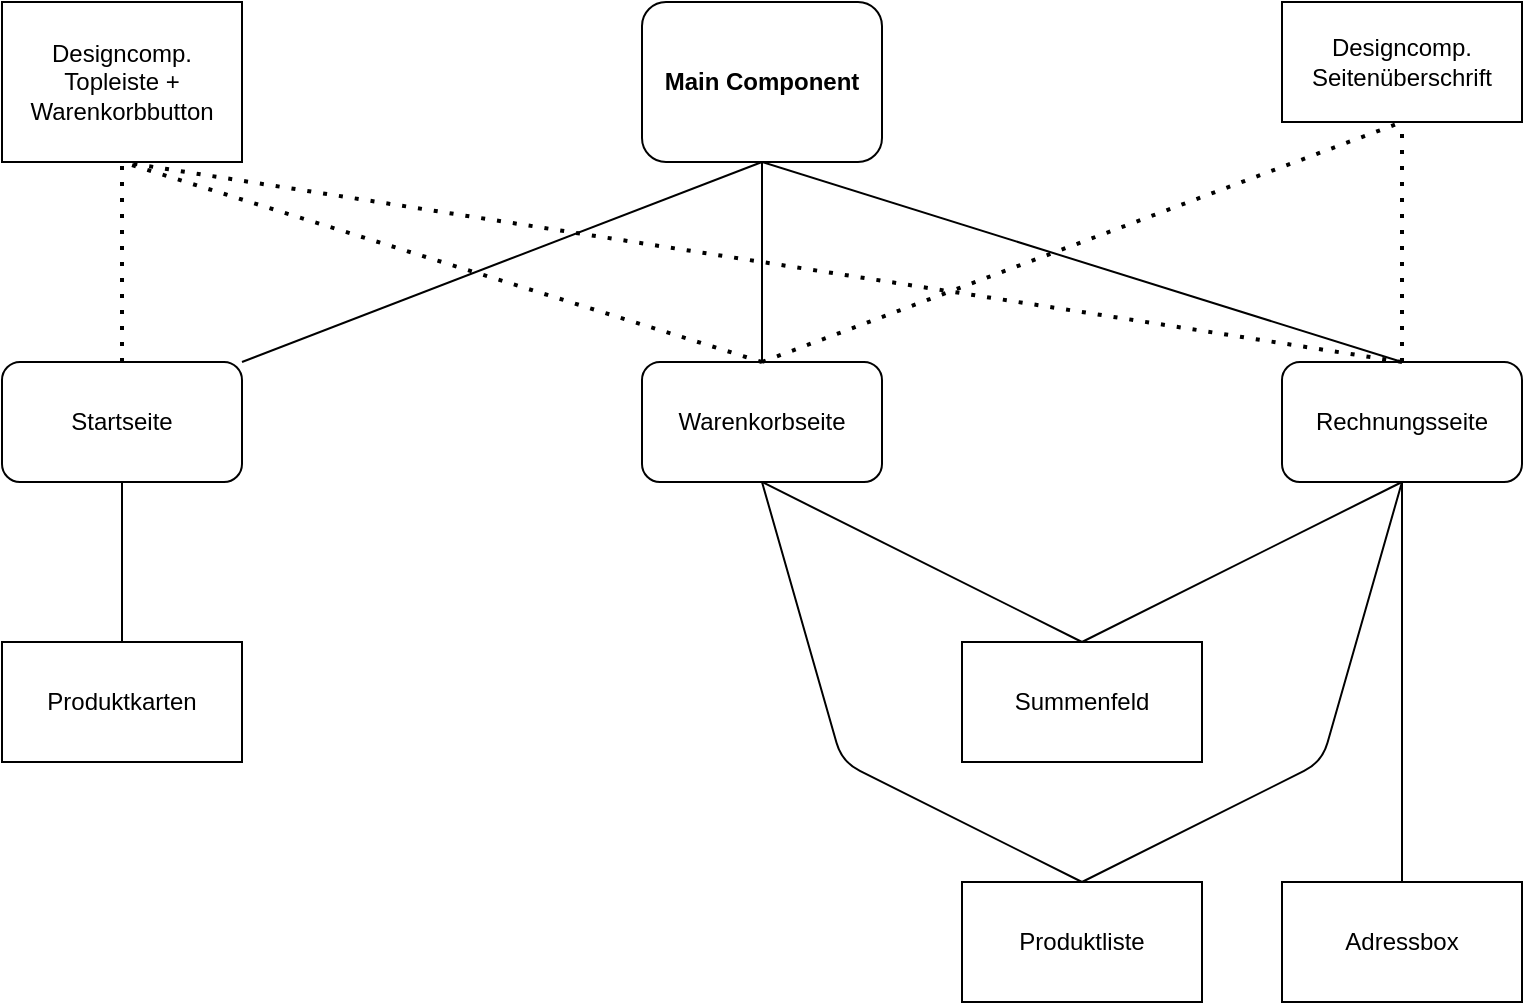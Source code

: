 <mxfile version="14.2.6" type="device"><diagram id="qxygWQzNK7F1f2LnFgDj" name="Page-1"><mxGraphModel dx="1422" dy="794" grid="1" gridSize="20" guides="1" tooltips="1" connect="1" arrows="0" fold="1" page="1" pageScale="1" pageWidth="850" pageHeight="1100" math="0" shadow="0"><root><mxCell id="0"/><mxCell id="1" parent="0"/><mxCell id="V1kJrgSAky5gIwgAGQUw-2" value="&lt;b&gt;Main Component&lt;/b&gt;" style="rounded=1;whiteSpace=wrap;html=1;" vertex="1" parent="1"><mxGeometry x="360" y="40" width="120" height="80" as="geometry"/></mxCell><mxCell id="V1kJrgSAky5gIwgAGQUw-3" value="Startseite" style="rounded=1;whiteSpace=wrap;html=1;" vertex="1" parent="1"><mxGeometry x="40" y="220" width="120" height="60" as="geometry"/></mxCell><mxCell id="V1kJrgSAky5gIwgAGQUw-4" value="Warenkorbseite" style="rounded=1;whiteSpace=wrap;html=1;" vertex="1" parent="1"><mxGeometry x="360" y="220" width="120" height="60" as="geometry"/></mxCell><mxCell id="V1kJrgSAky5gIwgAGQUw-5" value="Rechnungsseite" style="rounded=1;whiteSpace=wrap;html=1;" vertex="1" parent="1"><mxGeometry x="680" y="220" width="120" height="60" as="geometry"/></mxCell><mxCell id="V1kJrgSAky5gIwgAGQUw-7" value="Designcomp.&lt;br&gt;Topleiste + Warenkorbbutton" style="rounded=0;whiteSpace=wrap;html=1;" vertex="1" parent="1"><mxGeometry x="40" y="40" width="120" height="80" as="geometry"/></mxCell><mxCell id="V1kJrgSAky5gIwgAGQUw-16" value="" style="endArrow=none;html=1;entryX=0.5;entryY=1;entryDx=0;entryDy=0;exitX=1;exitY=0;exitDx=0;exitDy=0;" edge="1" parent="1" source="V1kJrgSAky5gIwgAGQUw-3" target="V1kJrgSAky5gIwgAGQUw-2"><mxGeometry width="50" height="50" relative="1" as="geometry"><mxPoint x="230" y="198" as="sourcePoint"/><mxPoint x="410" y="130" as="targetPoint"/></mxGeometry></mxCell><mxCell id="V1kJrgSAky5gIwgAGQUw-17" value="" style="endArrow=none;html=1;entryX=0.5;entryY=1;entryDx=0;entryDy=0;exitX=0.5;exitY=0;exitDx=0;exitDy=0;" edge="1" parent="1" source="V1kJrgSAky5gIwgAGQUw-4" target="V1kJrgSAky5gIwgAGQUw-2"><mxGeometry width="50" height="50" relative="1" as="geometry"><mxPoint x="400" y="430" as="sourcePoint"/><mxPoint x="450" y="380" as="targetPoint"/></mxGeometry></mxCell><mxCell id="V1kJrgSAky5gIwgAGQUw-18" value="" style="endArrow=none;html=1;entryX=0.5;entryY=1;entryDx=0;entryDy=0;exitX=0.5;exitY=0;exitDx=0;exitDy=0;" edge="1" parent="1" source="V1kJrgSAky5gIwgAGQUw-5" target="V1kJrgSAky5gIwgAGQUw-2"><mxGeometry width="50" height="50" relative="1" as="geometry"><mxPoint x="400" y="430" as="sourcePoint"/><mxPoint x="450" y="380" as="targetPoint"/></mxGeometry></mxCell><mxCell id="V1kJrgSAky5gIwgAGQUw-19" value="" style="endArrow=none;dashed=1;html=1;dashPattern=1 3;strokeWidth=2;entryX=0.5;entryY=1;entryDx=0;entryDy=0;" edge="1" parent="1" source="V1kJrgSAky5gIwgAGQUw-3" target="V1kJrgSAky5gIwgAGQUw-7"><mxGeometry width="50" height="50" relative="1" as="geometry"><mxPoint x="400" y="430" as="sourcePoint"/><mxPoint x="450" y="380" as="targetPoint"/></mxGeometry></mxCell><mxCell id="V1kJrgSAky5gIwgAGQUw-21" value="" style="endArrow=none;dashed=1;html=1;dashPattern=1 3;strokeWidth=2;exitX=0.5;exitY=0;exitDx=0;exitDy=0;entryX=0.5;entryY=1;entryDx=0;entryDy=0;" edge="1" parent="1" source="V1kJrgSAky5gIwgAGQUw-4" target="V1kJrgSAky5gIwgAGQUw-7"><mxGeometry width="50" height="50" relative="1" as="geometry"><mxPoint x="400" y="430" as="sourcePoint"/><mxPoint x="160" y="130" as="targetPoint"/></mxGeometry></mxCell><mxCell id="V1kJrgSAky5gIwgAGQUw-22" value="" style="endArrow=none;dashed=1;html=1;dashPattern=1 3;strokeWidth=2;entryX=0.5;entryY=1;entryDx=0;entryDy=0;exitX=0.5;exitY=0;exitDx=0;exitDy=0;" edge="1" parent="1" source="V1kJrgSAky5gIwgAGQUw-5" target="V1kJrgSAky5gIwgAGQUw-7"><mxGeometry width="50" height="50" relative="1" as="geometry"><mxPoint x="400" y="430" as="sourcePoint"/><mxPoint x="450" y="380" as="targetPoint"/></mxGeometry></mxCell><mxCell id="V1kJrgSAky5gIwgAGQUw-23" value="Produktkarten" style="rounded=0;whiteSpace=wrap;html=1;" vertex="1" parent="1"><mxGeometry x="40" y="360" width="120" height="60" as="geometry"/></mxCell><mxCell id="V1kJrgSAky5gIwgAGQUw-31" value="" style="endArrow=none;html=1;entryX=0.5;entryY=1;entryDx=0;entryDy=0;exitX=0.5;exitY=0;exitDx=0;exitDy=0;" edge="1" parent="1" source="V1kJrgSAky5gIwgAGQUw-33" target="V1kJrgSAky5gIwgAGQUw-4"><mxGeometry width="50" height="50" relative="1" as="geometry"><mxPoint x="319.04" y="354" as="sourcePoint"/><mxPoint x="450" y="370" as="targetPoint"/><Array as="points"><mxPoint x="460" y="420"/></Array></mxGeometry></mxCell><mxCell id="V1kJrgSAky5gIwgAGQUw-33" value="Produktliste" style="rounded=0;whiteSpace=wrap;html=1;" vertex="1" parent="1"><mxGeometry x="520" y="480" width="120" height="60" as="geometry"/></mxCell><mxCell id="V1kJrgSAky5gIwgAGQUw-36" value="" style="endArrow=none;html=1;entryX=0.5;entryY=1;entryDx=0;entryDy=0;" edge="1" parent="1" source="V1kJrgSAky5gIwgAGQUw-23" target="V1kJrgSAky5gIwgAGQUw-3"><mxGeometry width="50" height="50" relative="1" as="geometry"><mxPoint x="400" y="420" as="sourcePoint"/><mxPoint x="450" y="370" as="targetPoint"/></mxGeometry></mxCell><mxCell id="V1kJrgSAky5gIwgAGQUw-37" value="" style="endArrow=none;html=1;entryX=0.5;entryY=1;entryDx=0;entryDy=0;exitX=0.5;exitY=0;exitDx=0;exitDy=0;" edge="1" parent="1" source="V1kJrgSAky5gIwgAGQUw-38"><mxGeometry width="50" height="50" relative="1" as="geometry"><mxPoint x="639.04" y="354" as="sourcePoint"/><mxPoint x="740" y="280" as="targetPoint"/></mxGeometry></mxCell><mxCell id="V1kJrgSAky5gIwgAGQUw-38" value="Adressbox" style="rounded=0;whiteSpace=wrap;html=1;" vertex="1" parent="1"><mxGeometry x="680" y="480" width="120" height="60" as="geometry"/></mxCell><mxCell id="V1kJrgSAky5gIwgAGQUw-40" value="Designcomp.&lt;br&gt;Seitenüberschrift" style="rounded=0;whiteSpace=wrap;html=1;" vertex="1" parent="1"><mxGeometry x="680" y="40" width="120" height="60" as="geometry"/></mxCell><mxCell id="V1kJrgSAky5gIwgAGQUw-41" value="" style="endArrow=none;dashed=1;html=1;dashPattern=1 3;strokeWidth=2;entryX=0.5;entryY=1;entryDx=0;entryDy=0;exitX=0.5;exitY=0;exitDx=0;exitDy=0;" edge="1" parent="1" source="V1kJrgSAky5gIwgAGQUw-4" target="V1kJrgSAky5gIwgAGQUw-40"><mxGeometry width="50" height="50" relative="1" as="geometry"><mxPoint x="590" y="260" as="sourcePoint"/><mxPoint x="450" y="360" as="targetPoint"/></mxGeometry></mxCell><mxCell id="V1kJrgSAky5gIwgAGQUw-43" value="" style="endArrow=none;dashed=1;html=1;dashPattern=1 3;strokeWidth=2;entryX=0.5;entryY=1;entryDx=0;entryDy=0;exitX=0.5;exitY=0;exitDx=0;exitDy=0;" edge="1" parent="1" source="V1kJrgSAky5gIwgAGQUw-5" target="V1kJrgSAky5gIwgAGQUw-40"><mxGeometry width="50" height="50" relative="1" as="geometry"><mxPoint x="700" y="180" as="sourcePoint"/><mxPoint x="750" y="130" as="targetPoint"/></mxGeometry></mxCell><mxCell id="V1kJrgSAky5gIwgAGQUw-45" value="Summenfeld" style="rounded=0;whiteSpace=wrap;html=1;" vertex="1" parent="1"><mxGeometry x="520" y="360" width="120" height="60" as="geometry"/></mxCell><mxCell id="V1kJrgSAky5gIwgAGQUw-46" value="" style="endArrow=none;html=1;entryX=0.5;entryY=1;entryDx=0;entryDy=0;exitX=0.5;exitY=0;exitDx=0;exitDy=0;" edge="1" parent="1" source="V1kJrgSAky5gIwgAGQUw-45" target="V1kJrgSAky5gIwgAGQUw-4"><mxGeometry width="50" height="50" relative="1" as="geometry"><mxPoint x="400" y="410" as="sourcePoint"/><mxPoint x="450" y="360" as="targetPoint"/></mxGeometry></mxCell><mxCell id="V1kJrgSAky5gIwgAGQUw-47" value="" style="endArrow=none;html=1;exitX=0.5;exitY=0;exitDx=0;exitDy=0;" edge="1" parent="1" source="V1kJrgSAky5gIwgAGQUw-45"><mxGeometry width="50" height="50" relative="1" as="geometry"><mxPoint x="400" y="410" as="sourcePoint"/><mxPoint x="740" y="280" as="targetPoint"/></mxGeometry></mxCell><mxCell id="V1kJrgSAky5gIwgAGQUw-49" value="" style="endArrow=none;html=1;entryX=0.5;entryY=1;entryDx=0;entryDy=0;exitX=0.5;exitY=0;exitDx=0;exitDy=0;" edge="1" parent="1" source="V1kJrgSAky5gIwgAGQUw-33" target="V1kJrgSAky5gIwgAGQUw-5"><mxGeometry width="50" height="50" relative="1" as="geometry"><mxPoint x="400" y="410" as="sourcePoint"/><mxPoint x="450" y="360" as="targetPoint"/><Array as="points"><mxPoint x="700" y="420"/></Array></mxGeometry></mxCell></root></mxGraphModel></diagram></mxfile>